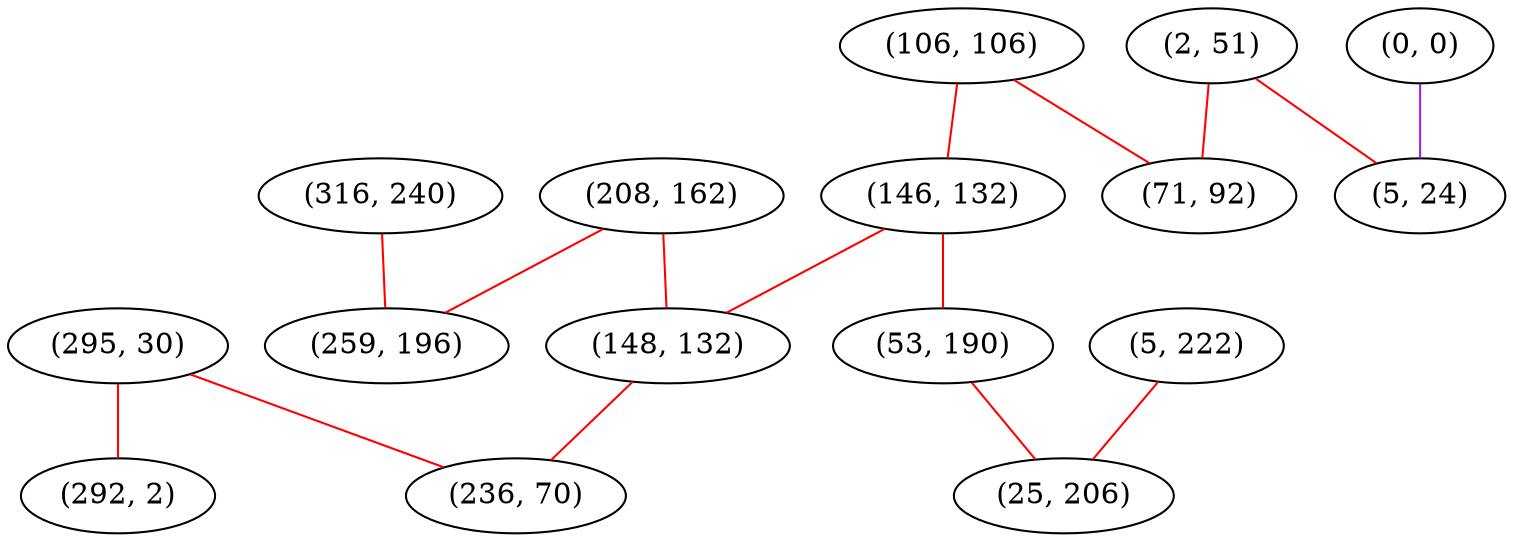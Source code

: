graph "" {
"(5, 222)";
"(0, 0)";
"(2, 51)";
"(106, 106)";
"(316, 240)";
"(146, 132)";
"(5, 24)";
"(208, 162)";
"(53, 190)";
"(295, 30)";
"(25, 206)";
"(71, 92)";
"(292, 2)";
"(148, 132)";
"(259, 196)";
"(236, 70)";
"(5, 222)" -- "(25, 206)"  [color=red, key=0, weight=1];
"(0, 0)" -- "(5, 24)"  [color=purple, key=0, weight=4];
"(2, 51)" -- "(71, 92)"  [color=red, key=0, weight=1];
"(2, 51)" -- "(5, 24)"  [color=red, key=0, weight=1];
"(106, 106)" -- "(71, 92)"  [color=red, key=0, weight=1];
"(106, 106)" -- "(146, 132)"  [color=red, key=0, weight=1];
"(316, 240)" -- "(259, 196)"  [color=red, key=0, weight=1];
"(146, 132)" -- "(53, 190)"  [color=red, key=0, weight=1];
"(146, 132)" -- "(148, 132)"  [color=red, key=0, weight=1];
"(208, 162)" -- "(148, 132)"  [color=red, key=0, weight=1];
"(208, 162)" -- "(259, 196)"  [color=red, key=0, weight=1];
"(53, 190)" -- "(25, 206)"  [color=red, key=0, weight=1];
"(295, 30)" -- "(292, 2)"  [color=red, key=0, weight=1];
"(295, 30)" -- "(236, 70)"  [color=red, key=0, weight=1];
"(148, 132)" -- "(236, 70)"  [color=red, key=0, weight=1];
}
